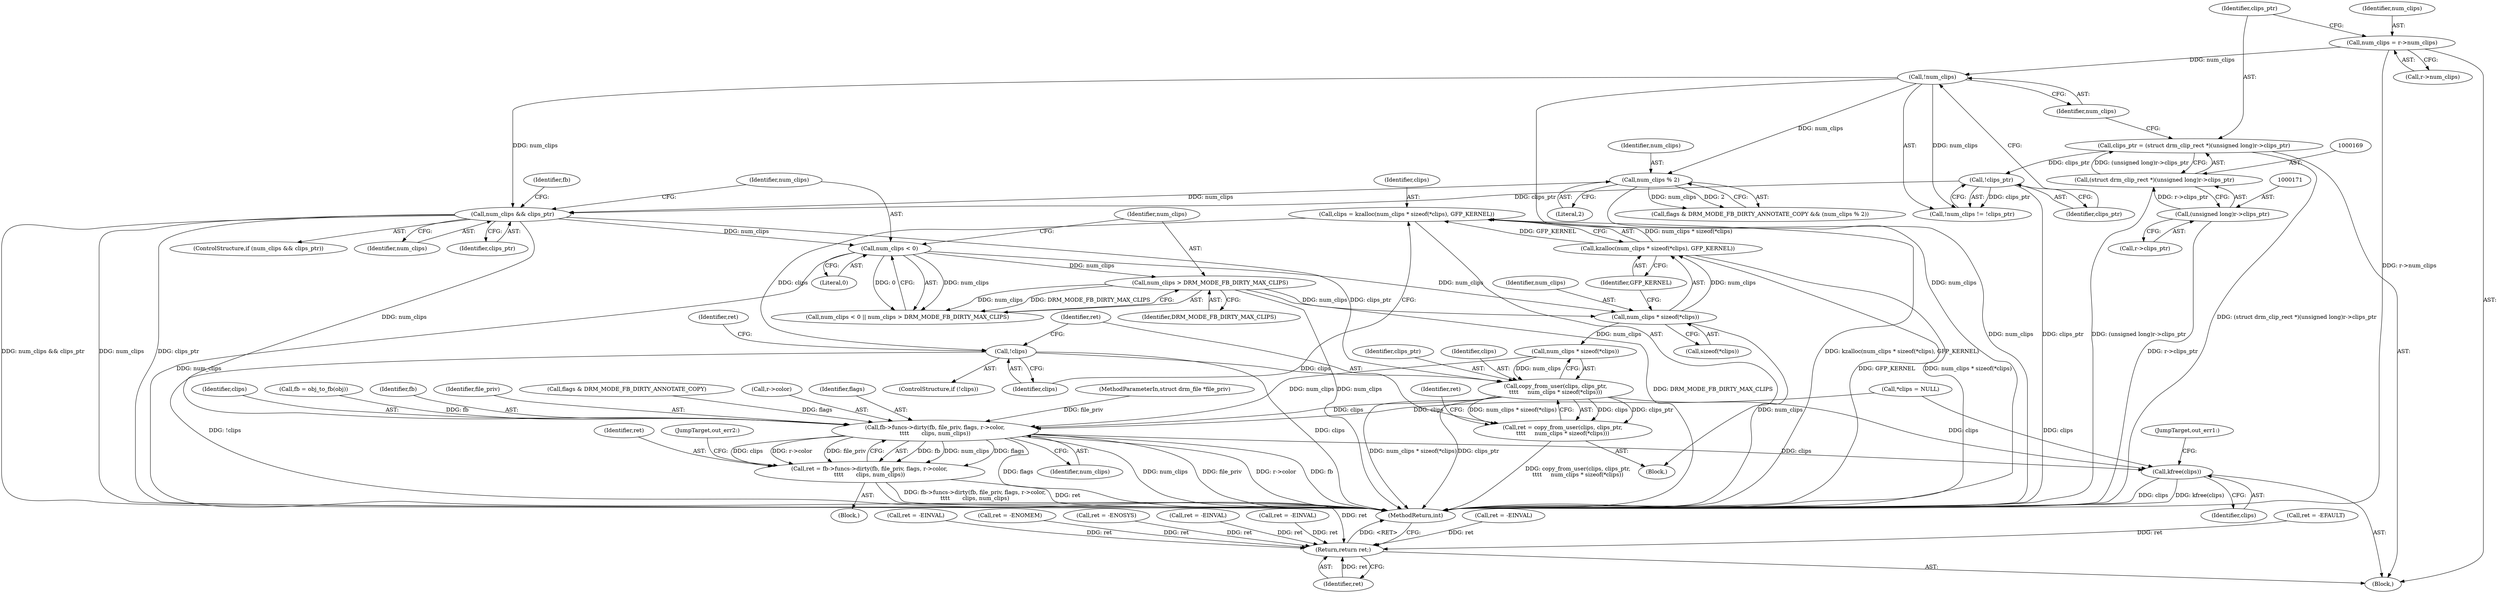 digraph "0_linux_a5cd335165e31db9dbab636fd29895d41da55dd2@integer" {
"1000227" [label="(Call,clips = kzalloc(num_clips * sizeof(*clips), GFP_KERNEL))"];
"1000229" [label="(Call,kzalloc(num_clips * sizeof(*clips), GFP_KERNEL))"];
"1000230" [label="(Call,num_clips * sizeof(*clips))"];
"1000215" [label="(Call,num_clips < 0)"];
"1000209" [label="(Call,num_clips && clips_ptr)"];
"1000177" [label="(Call,!num_clips)"];
"1000161" [label="(Call,num_clips = r->num_clips)"];
"1000199" [label="(Call,num_clips % 2)"];
"1000179" [label="(Call,!clips_ptr)"];
"1000166" [label="(Call,clips_ptr = (struct drm_clip_rect *)(unsigned long)r->clips_ptr)"];
"1000168" [label="(Call,(struct drm_clip_rect *)(unsigned long)r->clips_ptr)"];
"1000170" [label="(Call,(unsigned long)r->clips_ptr)"];
"1000218" [label="(Call,num_clips > DRM_MODE_FB_DIRTY_MAX_CLIPS)"];
"1000237" [label="(Call,!clips)"];
"1000247" [label="(Call,copy_from_user(clips, clips_ptr,\n\t\t\t\t     num_clips * sizeof(*clips)))"];
"1000245" [label="(Call,ret = copy_from_user(clips, clips_ptr,\n\t\t\t\t     num_clips * sizeof(*clips)))"];
"1000272" [label="(Call,fb->funcs->dirty(fb, file_priv, flags, r->color,\n\t\t\t\t       clips, num_clips))"];
"1000270" [label="(Call,ret = fb->funcs->dirty(fb, file_priv, flags, r->color,\n\t\t\t\t       clips, num_clips))"];
"1000299" [label="(Return,return ret;)"];
"1000289" [label="(Call,kfree(clips))"];
"1000203" [label="(Call,ret = -EINVAL)"];
"1000157" [label="(Call,fb = obj_to_fb(obj))"];
"1000258" [label="(Call,ret = -EFAULT)"];
"1000222" [label="(Call,ret = -EINVAL)"];
"1000180" [label="(Identifier,clips_ptr)"];
"1000273" [label="(Identifier,fb)"];
"1000248" [label="(Identifier,clips)"];
"1000170" [label="(Call,(unsigned long)r->clips_ptr)"];
"1000269" [label="(Block,)"];
"1000241" [label="(Identifier,ret)"];
"1000301" [label="(MethodReturn,int)"];
"1000300" [label="(Identifier,ret)"];
"1000240" [label="(Call,ret = -ENOMEM)"];
"1000290" [label="(Identifier,clips)"];
"1000212" [label="(Block,)"];
"1000266" [label="(Identifier,fb)"];
"1000178" [label="(Identifier,num_clips)"];
"1000219" [label="(Identifier,num_clips)"];
"1000200" [label="(Identifier,num_clips)"];
"1000199" [label="(Call,num_clips % 2)"];
"1000291" [label="(JumpTarget,out_err1:)"];
"1000218" [label="(Call,num_clips > DRM_MODE_FB_DIRTY_MAX_CLIPS)"];
"1000272" [label="(Call,fb->funcs->dirty(fb, file_priv, flags, r->color,\n\t\t\t\t       clips, num_clips))"];
"1000235" [label="(Identifier,GFP_KERNEL)"];
"1000105" [label="(Block,)"];
"1000214" [label="(Call,num_clips < 0 || num_clips > DRM_MODE_FB_DIRTY_MAX_CLIPS)"];
"1000246" [label="(Identifier,ret)"];
"1000289" [label="(Call,kfree(clips))"];
"1000231" [label="(Identifier,num_clips)"];
"1000229" [label="(Call,kzalloc(num_clips * sizeof(*clips), GFP_KERNEL))"];
"1000228" [label="(Identifier,clips)"];
"1000237" [label="(Call,!clips)"];
"1000208" [label="(ControlStructure,if (num_clips && clips_ptr))"];
"1000249" [label="(Identifier,clips_ptr)"];
"1000270" [label="(Call,ret = fb->funcs->dirty(fb, file_priv, flags, r->color,\n\t\t\t\t       clips, num_clips))"];
"1000274" [label="(Identifier,file_priv)"];
"1000196" [label="(Call,flags & DRM_MODE_FB_DIRTY_ANNOTATE_COPY)"];
"1000162" [label="(Identifier,num_clips)"];
"1000166" [label="(Call,clips_ptr = (struct drm_clip_rect *)(unsigned long)r->clips_ptr)"];
"1000176" [label="(Call,!num_clips != !clips_ptr)"];
"1000168" [label="(Call,(struct drm_clip_rect *)(unsigned long)r->clips_ptr)"];
"1000276" [label="(Call,r->color)"];
"1000217" [label="(Literal,0)"];
"1000299" [label="(Return,return ret;)"];
"1000227" [label="(Call,clips = kzalloc(num_clips * sizeof(*clips), GFP_KERNEL))"];
"1000108" [label="(Call,*clips = NULL)"];
"1000210" [label="(Identifier,num_clips)"];
"1000172" [label="(Call,r->clips_ptr)"];
"1000236" [label="(ControlStructure,if (!clips))"];
"1000271" [label="(Identifier,ret)"];
"1000215" [label="(Call,num_clips < 0)"];
"1000211" [label="(Identifier,clips_ptr)"];
"1000195" [label="(Call,flags & DRM_MODE_FB_DIRTY_ANNOTATE_COPY && (num_clips % 2))"];
"1000275" [label="(Identifier,flags)"];
"1000256" [label="(Identifier,ret)"];
"1000247" [label="(Call,copy_from_user(clips, clips_ptr,\n\t\t\t\t     num_clips * sizeof(*clips)))"];
"1000104" [label="(MethodParameterIn,struct drm_file *file_priv)"];
"1000283" [label="(Call,ret = -ENOSYS)"];
"1000161" [label="(Call,num_clips = r->num_clips)"];
"1000163" [label="(Call,r->num_clips)"];
"1000230" [label="(Call,num_clips * sizeof(*clips))"];
"1000182" [label="(Call,ret = -EINVAL)"];
"1000250" [label="(Call,num_clips * sizeof(*clips))"];
"1000232" [label="(Call,sizeof(*clips))"];
"1000288" [label="(JumpTarget,out_err2:)"];
"1000201" [label="(Literal,2)"];
"1000167" [label="(Identifier,clips_ptr)"];
"1000280" [label="(Identifier,num_clips)"];
"1000279" [label="(Identifier,clips)"];
"1000179" [label="(Call,!clips_ptr)"];
"1000177" [label="(Call,!num_clips)"];
"1000220" [label="(Identifier,DRM_MODE_FB_DIRTY_MAX_CLIPS)"];
"1000152" [label="(Call,ret = -EINVAL)"];
"1000245" [label="(Call,ret = copy_from_user(clips, clips_ptr,\n\t\t\t\t     num_clips * sizeof(*clips)))"];
"1000216" [label="(Identifier,num_clips)"];
"1000209" [label="(Call,num_clips && clips_ptr)"];
"1000238" [label="(Identifier,clips)"];
"1000227" -> "1000212"  [label="AST: "];
"1000227" -> "1000229"  [label="CFG: "];
"1000228" -> "1000227"  [label="AST: "];
"1000229" -> "1000227"  [label="AST: "];
"1000238" -> "1000227"  [label="CFG: "];
"1000227" -> "1000301"  [label="DDG: kzalloc(num_clips * sizeof(*clips), GFP_KERNEL)"];
"1000229" -> "1000227"  [label="DDG: num_clips * sizeof(*clips)"];
"1000229" -> "1000227"  [label="DDG: GFP_KERNEL"];
"1000227" -> "1000237"  [label="DDG: clips"];
"1000229" -> "1000235"  [label="CFG: "];
"1000230" -> "1000229"  [label="AST: "];
"1000235" -> "1000229"  [label="AST: "];
"1000229" -> "1000301"  [label="DDG: GFP_KERNEL"];
"1000229" -> "1000301"  [label="DDG: num_clips * sizeof(*clips)"];
"1000230" -> "1000229"  [label="DDG: num_clips"];
"1000230" -> "1000232"  [label="CFG: "];
"1000231" -> "1000230"  [label="AST: "];
"1000232" -> "1000230"  [label="AST: "];
"1000235" -> "1000230"  [label="CFG: "];
"1000230" -> "1000301"  [label="DDG: num_clips"];
"1000215" -> "1000230"  [label="DDG: num_clips"];
"1000218" -> "1000230"  [label="DDG: num_clips"];
"1000230" -> "1000250"  [label="DDG: num_clips"];
"1000215" -> "1000214"  [label="AST: "];
"1000215" -> "1000217"  [label="CFG: "];
"1000216" -> "1000215"  [label="AST: "];
"1000217" -> "1000215"  [label="AST: "];
"1000219" -> "1000215"  [label="CFG: "];
"1000214" -> "1000215"  [label="CFG: "];
"1000215" -> "1000301"  [label="DDG: num_clips"];
"1000215" -> "1000214"  [label="DDG: num_clips"];
"1000215" -> "1000214"  [label="DDG: 0"];
"1000209" -> "1000215"  [label="DDG: num_clips"];
"1000215" -> "1000218"  [label="DDG: num_clips"];
"1000209" -> "1000208"  [label="AST: "];
"1000209" -> "1000210"  [label="CFG: "];
"1000209" -> "1000211"  [label="CFG: "];
"1000210" -> "1000209"  [label="AST: "];
"1000211" -> "1000209"  [label="AST: "];
"1000216" -> "1000209"  [label="CFG: "];
"1000266" -> "1000209"  [label="CFG: "];
"1000209" -> "1000301"  [label="DDG: num_clips && clips_ptr"];
"1000209" -> "1000301"  [label="DDG: num_clips"];
"1000209" -> "1000301"  [label="DDG: clips_ptr"];
"1000177" -> "1000209"  [label="DDG: num_clips"];
"1000199" -> "1000209"  [label="DDG: num_clips"];
"1000179" -> "1000209"  [label="DDG: clips_ptr"];
"1000209" -> "1000247"  [label="DDG: clips_ptr"];
"1000209" -> "1000272"  [label="DDG: num_clips"];
"1000177" -> "1000176"  [label="AST: "];
"1000177" -> "1000178"  [label="CFG: "];
"1000178" -> "1000177"  [label="AST: "];
"1000180" -> "1000177"  [label="CFG: "];
"1000177" -> "1000301"  [label="DDG: num_clips"];
"1000177" -> "1000176"  [label="DDG: num_clips"];
"1000161" -> "1000177"  [label="DDG: num_clips"];
"1000177" -> "1000199"  [label="DDG: num_clips"];
"1000161" -> "1000105"  [label="AST: "];
"1000161" -> "1000163"  [label="CFG: "];
"1000162" -> "1000161"  [label="AST: "];
"1000163" -> "1000161"  [label="AST: "];
"1000167" -> "1000161"  [label="CFG: "];
"1000161" -> "1000301"  [label="DDG: r->num_clips"];
"1000199" -> "1000195"  [label="AST: "];
"1000199" -> "1000201"  [label="CFG: "];
"1000200" -> "1000199"  [label="AST: "];
"1000201" -> "1000199"  [label="AST: "];
"1000195" -> "1000199"  [label="CFG: "];
"1000199" -> "1000301"  [label="DDG: num_clips"];
"1000199" -> "1000195"  [label="DDG: num_clips"];
"1000199" -> "1000195"  [label="DDG: 2"];
"1000179" -> "1000176"  [label="AST: "];
"1000179" -> "1000180"  [label="CFG: "];
"1000180" -> "1000179"  [label="AST: "];
"1000176" -> "1000179"  [label="CFG: "];
"1000179" -> "1000301"  [label="DDG: clips_ptr"];
"1000179" -> "1000176"  [label="DDG: clips_ptr"];
"1000166" -> "1000179"  [label="DDG: clips_ptr"];
"1000166" -> "1000105"  [label="AST: "];
"1000166" -> "1000168"  [label="CFG: "];
"1000167" -> "1000166"  [label="AST: "];
"1000168" -> "1000166"  [label="AST: "];
"1000178" -> "1000166"  [label="CFG: "];
"1000166" -> "1000301"  [label="DDG: (struct drm_clip_rect *)(unsigned long)r->clips_ptr"];
"1000168" -> "1000166"  [label="DDG: (unsigned long)r->clips_ptr"];
"1000168" -> "1000170"  [label="CFG: "];
"1000169" -> "1000168"  [label="AST: "];
"1000170" -> "1000168"  [label="AST: "];
"1000168" -> "1000301"  [label="DDG: (unsigned long)r->clips_ptr"];
"1000170" -> "1000168"  [label="DDG: r->clips_ptr"];
"1000170" -> "1000172"  [label="CFG: "];
"1000171" -> "1000170"  [label="AST: "];
"1000172" -> "1000170"  [label="AST: "];
"1000170" -> "1000301"  [label="DDG: r->clips_ptr"];
"1000218" -> "1000214"  [label="AST: "];
"1000218" -> "1000220"  [label="CFG: "];
"1000219" -> "1000218"  [label="AST: "];
"1000220" -> "1000218"  [label="AST: "];
"1000214" -> "1000218"  [label="CFG: "];
"1000218" -> "1000301"  [label="DDG: num_clips"];
"1000218" -> "1000301"  [label="DDG: DRM_MODE_FB_DIRTY_MAX_CLIPS"];
"1000218" -> "1000214"  [label="DDG: num_clips"];
"1000218" -> "1000214"  [label="DDG: DRM_MODE_FB_DIRTY_MAX_CLIPS"];
"1000237" -> "1000236"  [label="AST: "];
"1000237" -> "1000238"  [label="CFG: "];
"1000238" -> "1000237"  [label="AST: "];
"1000241" -> "1000237"  [label="CFG: "];
"1000246" -> "1000237"  [label="CFG: "];
"1000237" -> "1000301"  [label="DDG: !clips"];
"1000237" -> "1000301"  [label="DDG: clips"];
"1000237" -> "1000247"  [label="DDG: clips"];
"1000247" -> "1000245"  [label="AST: "];
"1000247" -> "1000250"  [label="CFG: "];
"1000248" -> "1000247"  [label="AST: "];
"1000249" -> "1000247"  [label="AST: "];
"1000250" -> "1000247"  [label="AST: "];
"1000245" -> "1000247"  [label="CFG: "];
"1000247" -> "1000301"  [label="DDG: num_clips * sizeof(*clips)"];
"1000247" -> "1000301"  [label="DDG: clips_ptr"];
"1000247" -> "1000245"  [label="DDG: clips"];
"1000247" -> "1000245"  [label="DDG: clips_ptr"];
"1000247" -> "1000245"  [label="DDG: num_clips * sizeof(*clips)"];
"1000250" -> "1000247"  [label="DDG: num_clips"];
"1000247" -> "1000272"  [label="DDG: clips"];
"1000247" -> "1000289"  [label="DDG: clips"];
"1000245" -> "1000212"  [label="AST: "];
"1000246" -> "1000245"  [label="AST: "];
"1000256" -> "1000245"  [label="CFG: "];
"1000245" -> "1000301"  [label="DDG: copy_from_user(clips, clips_ptr,\n\t\t\t\t     num_clips * sizeof(*clips))"];
"1000272" -> "1000270"  [label="AST: "];
"1000272" -> "1000280"  [label="CFG: "];
"1000273" -> "1000272"  [label="AST: "];
"1000274" -> "1000272"  [label="AST: "];
"1000275" -> "1000272"  [label="AST: "];
"1000276" -> "1000272"  [label="AST: "];
"1000279" -> "1000272"  [label="AST: "];
"1000280" -> "1000272"  [label="AST: "];
"1000270" -> "1000272"  [label="CFG: "];
"1000272" -> "1000301"  [label="DDG: flags"];
"1000272" -> "1000301"  [label="DDG: num_clips"];
"1000272" -> "1000301"  [label="DDG: file_priv"];
"1000272" -> "1000301"  [label="DDG: r->color"];
"1000272" -> "1000301"  [label="DDG: fb"];
"1000272" -> "1000270"  [label="DDG: fb"];
"1000272" -> "1000270"  [label="DDG: num_clips"];
"1000272" -> "1000270"  [label="DDG: flags"];
"1000272" -> "1000270"  [label="DDG: clips"];
"1000272" -> "1000270"  [label="DDG: r->color"];
"1000272" -> "1000270"  [label="DDG: file_priv"];
"1000157" -> "1000272"  [label="DDG: fb"];
"1000104" -> "1000272"  [label="DDG: file_priv"];
"1000196" -> "1000272"  [label="DDG: flags"];
"1000108" -> "1000272"  [label="DDG: clips"];
"1000250" -> "1000272"  [label="DDG: num_clips"];
"1000272" -> "1000289"  [label="DDG: clips"];
"1000270" -> "1000269"  [label="AST: "];
"1000271" -> "1000270"  [label="AST: "];
"1000288" -> "1000270"  [label="CFG: "];
"1000270" -> "1000301"  [label="DDG: fb->funcs->dirty(fb, file_priv, flags, r->color,\n\t\t\t\t       clips, num_clips)"];
"1000270" -> "1000301"  [label="DDG: ret"];
"1000270" -> "1000299"  [label="DDG: ret"];
"1000299" -> "1000105"  [label="AST: "];
"1000299" -> "1000300"  [label="CFG: "];
"1000300" -> "1000299"  [label="AST: "];
"1000301" -> "1000299"  [label="CFG: "];
"1000299" -> "1000301"  [label="DDG: <RET>"];
"1000300" -> "1000299"  [label="DDG: ret"];
"1000258" -> "1000299"  [label="DDG: ret"];
"1000222" -> "1000299"  [label="DDG: ret"];
"1000283" -> "1000299"  [label="DDG: ret"];
"1000152" -> "1000299"  [label="DDG: ret"];
"1000240" -> "1000299"  [label="DDG: ret"];
"1000203" -> "1000299"  [label="DDG: ret"];
"1000182" -> "1000299"  [label="DDG: ret"];
"1000289" -> "1000105"  [label="AST: "];
"1000289" -> "1000290"  [label="CFG: "];
"1000290" -> "1000289"  [label="AST: "];
"1000291" -> "1000289"  [label="CFG: "];
"1000289" -> "1000301"  [label="DDG: clips"];
"1000289" -> "1000301"  [label="DDG: kfree(clips)"];
"1000108" -> "1000289"  [label="DDG: clips"];
}
